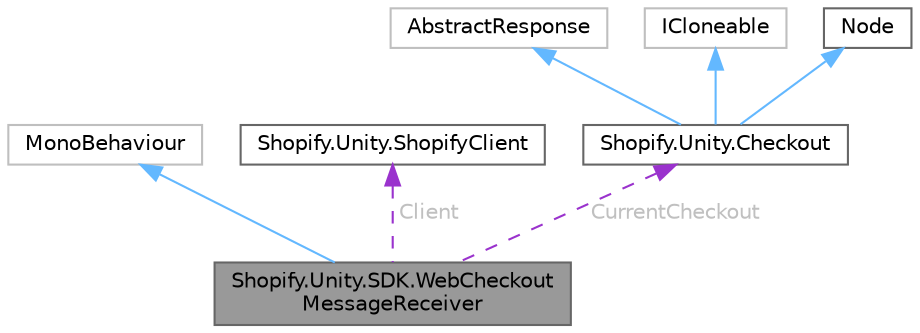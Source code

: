 digraph "Shopify.Unity.SDK.WebCheckoutMessageReceiver"
{
 // LATEX_PDF_SIZE
  bgcolor="transparent";
  edge [fontname=Helvetica,fontsize=10,labelfontname=Helvetica,labelfontsize=10];
  node [fontname=Helvetica,fontsize=10,shape=box,height=0.2,width=0.4];
  Node1 [id="Node000001",label="Shopify.Unity.SDK.WebCheckout\lMessageReceiver",height=0.2,width=0.4,color="gray40", fillcolor="grey60", style="filled", fontcolor="black",tooltip=" "];
  Node2 -> Node1 [id="edge1_Node000001_Node000002",dir="back",color="steelblue1",style="solid",tooltip=" "];
  Node2 [id="Node000002",label="MonoBehaviour",height=0.2,width=0.4,color="grey75", fillcolor="white", style="filled",tooltip=" "];
  Node3 -> Node1 [id="edge2_Node000001_Node000003",dir="back",color="darkorchid3",style="dashed",tooltip=" ",label=" Client",fontcolor="grey" ];
  Node3 [id="Node000003",label="Shopify.Unity.ShopifyClient",height=0.2,width=0.4,color="gray40", fillcolor="white", style="filled",URL="$class_shopify_1_1_unity_1_1_shopify_client.html",tooltip="ShopifyClient  is the entry point to communicate with the Shopify Storefront API. ShopifyClient  also..."];
  Node4 -> Node1 [id="edge3_Node000001_Node000004",dir="back",color="darkorchid3",style="dashed",tooltip=" ",label=" CurrentCheckout",fontcolor="grey" ];
  Node4 [id="Node000004",label="Shopify.Unity.Checkout",height=0.2,width=0.4,color="gray40", fillcolor="white", style="filled",URL="$class_shopify_1_1_unity_1_1_checkout.html",tooltip="A container for all the information required to checkout items and pay."];
  Node5 -> Node4 [id="edge4_Node000004_Node000005",dir="back",color="steelblue1",style="solid",tooltip=" "];
  Node5 [id="Node000005",label="AbstractResponse",height=0.2,width=0.4,color="grey75", fillcolor="white", style="filled",URL="$class_shopify_1_1_unity_1_1_s_d_k_1_1_abstract_response.html",tooltip=" "];
  Node6 -> Node4 [id="edge5_Node000004_Node000006",dir="back",color="steelblue1",style="solid",tooltip=" "];
  Node6 [id="Node000006",label="ICloneable",height=0.2,width=0.4,color="grey75", fillcolor="white", style="filled",tooltip=" "];
  Node7 -> Node4 [id="edge6_Node000004_Node000007",dir="back",color="steelblue1",style="solid",tooltip=" "];
  Node7 [id="Node000007",label="Node",height=0.2,width=0.4,color="gray40", fillcolor="white", style="filled",URL="$interface_shopify_1_1_unity_1_1_node.html",tooltip="An object with an ID to support global identification."];
}

